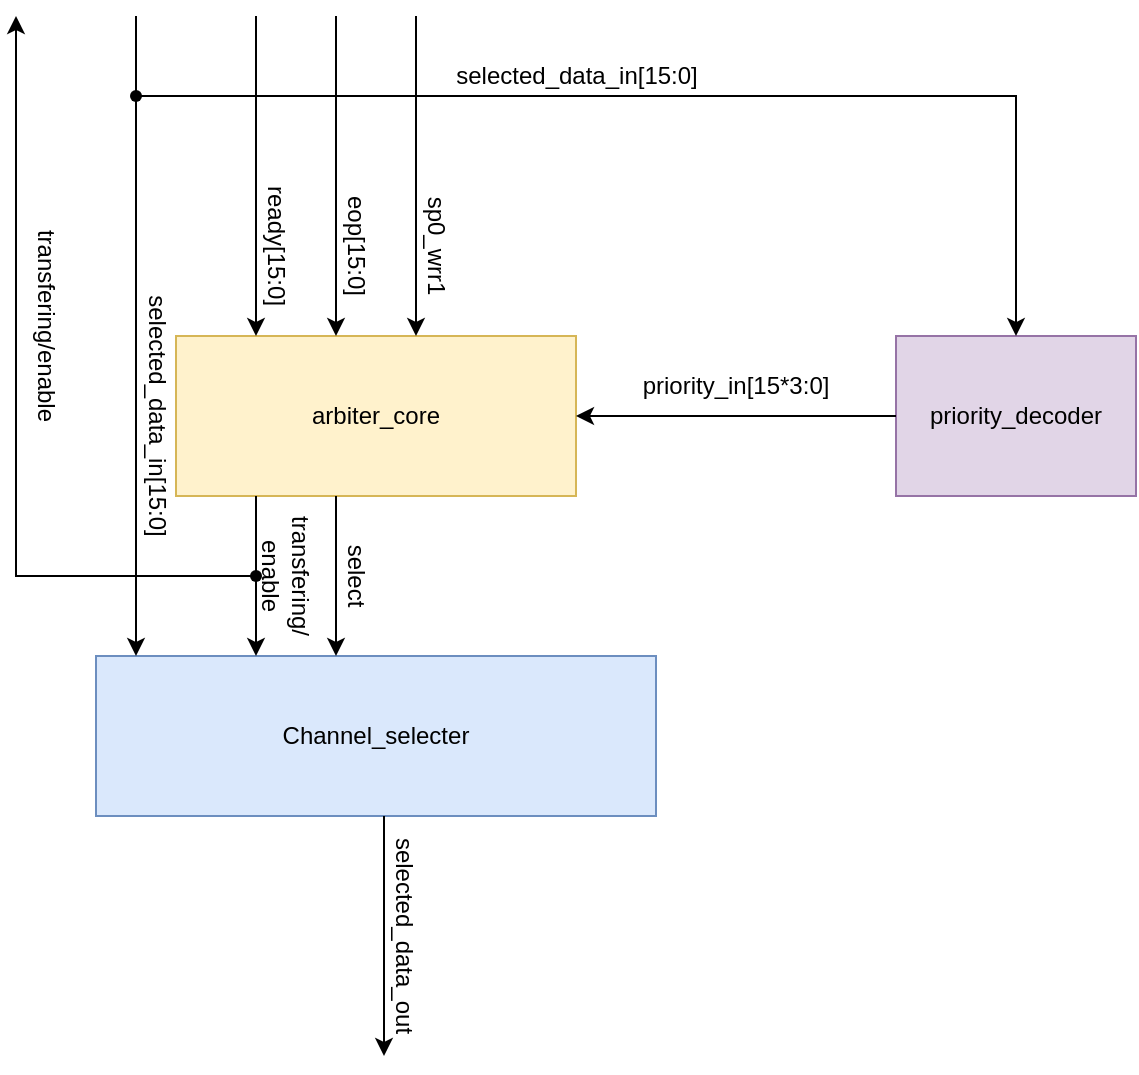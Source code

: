 <mxfile version="24.2.5" type="device">
  <diagram name="第 1 页" id="aDVClLwwEP9rFYvb4sIf">
    <mxGraphModel dx="658" dy="1626" grid="1" gridSize="10" guides="1" tooltips="1" connect="1" arrows="1" fold="1" page="1" pageScale="1" pageWidth="827" pageHeight="1169" math="0" shadow="0">
      <root>
        <mxCell id="0" />
        <mxCell id="1" parent="0" />
        <mxCell id="xwUSgQPvgnOLGQ-sqYbP-5" value="Channel_selecter" style="rounded=0;whiteSpace=wrap;html=1;connectable=0;fillColor=#dae8fc;strokeColor=#6c8ebf;" parent="1" vertex="1">
          <mxGeometry x="200" y="240" width="280" height="80" as="geometry" />
        </mxCell>
        <mxCell id="xwUSgQPvgnOLGQ-sqYbP-7" value="" style="endArrow=classic;html=1;rounded=0;" parent="1" edge="1">
          <mxGeometry width="50" height="50" relative="1" as="geometry">
            <mxPoint x="220" y="-80" as="sourcePoint" />
            <mxPoint x="220" y="240" as="targetPoint" />
          </mxGeometry>
        </mxCell>
        <mxCell id="xwUSgQPvgnOLGQ-sqYbP-8" value="selected_data_in[15:0]" style="text;html=1;align=center;verticalAlign=middle;whiteSpace=wrap;rounded=0;rotation=90;aspect=fixed;" parent="1" vertex="1">
          <mxGeometry x="180" y="110" width="101.01" height="20" as="geometry" />
        </mxCell>
        <mxCell id="xwUSgQPvgnOLGQ-sqYbP-9" value="" style="endArrow=classic;html=1;rounded=0;exitX=0;exitY=1;exitDx=0;exitDy=0;entryX=1;entryY=1;entryDx=0;entryDy=0;" parent="1" source="xwUSgQPvgnOLGQ-sqYbP-10" target="xwUSgQPvgnOLGQ-sqYbP-10" edge="1">
          <mxGeometry width="50" height="50" relative="1" as="geometry">
            <mxPoint x="280" y="260" as="sourcePoint" />
            <mxPoint x="280" y="440" as="targetPoint" />
          </mxGeometry>
        </mxCell>
        <mxCell id="xwUSgQPvgnOLGQ-sqYbP-10" value="selected_data_out" style="text;html=1;align=center;verticalAlign=middle;whiteSpace=wrap;rounded=0;rotation=90;" parent="1" vertex="1">
          <mxGeometry x="294" y="370" width="120" height="20" as="geometry" />
        </mxCell>
        <mxCell id="xwUSgQPvgnOLGQ-sqYbP-11" value="arbiter_core" style="rounded=0;whiteSpace=wrap;html=1;connectable=0;fillColor=#fff2cc;strokeColor=#d6b656;" parent="1" vertex="1">
          <mxGeometry x="240" y="80" width="200" height="80" as="geometry" />
        </mxCell>
        <mxCell id="xwUSgQPvgnOLGQ-sqYbP-12" value="" style="endArrow=classic;html=1;rounded=0;" parent="1" edge="1">
          <mxGeometry width="50" height="50" relative="1" as="geometry">
            <mxPoint x="280" y="-80" as="sourcePoint" />
            <mxPoint x="280" y="80" as="targetPoint" />
          </mxGeometry>
        </mxCell>
        <mxCell id="xwUSgQPvgnOLGQ-sqYbP-14" value="ready[15:0]" style="text;html=1;align=center;verticalAlign=middle;whiteSpace=wrap;rounded=0;rotation=90;" parent="1" vertex="1">
          <mxGeometry x="260" y="20" width="60" height="30" as="geometry" />
        </mxCell>
        <mxCell id="xwUSgQPvgnOLGQ-sqYbP-15" value="" style="endArrow=classic;html=1;rounded=0;" parent="1" edge="1">
          <mxGeometry width="50" height="50" relative="1" as="geometry">
            <mxPoint x="320" y="-80" as="sourcePoint" />
            <mxPoint x="320" y="80" as="targetPoint" />
          </mxGeometry>
        </mxCell>
        <mxCell id="xwUSgQPvgnOLGQ-sqYbP-16" value="eop[15:0]" style="text;html=1;align=center;verticalAlign=middle;whiteSpace=wrap;rounded=0;rotation=90;" parent="1" vertex="1">
          <mxGeometry x="300" y="20" width="60" height="30" as="geometry" />
        </mxCell>
        <mxCell id="xwUSgQPvgnOLGQ-sqYbP-17" value="" style="endArrow=classic;html=1;rounded=0;" parent="1" edge="1">
          <mxGeometry width="50" height="50" relative="1" as="geometry">
            <mxPoint x="280" y="160" as="sourcePoint" />
            <mxPoint x="280" y="240" as="targetPoint" />
          </mxGeometry>
        </mxCell>
        <mxCell id="xwUSgQPvgnOLGQ-sqYbP-18" value="transfering/&lt;div&gt;enable&lt;/div&gt;" style="text;html=1;align=center;verticalAlign=middle;whiteSpace=wrap;rounded=0;rotation=90;" parent="1" vertex="1">
          <mxGeometry x="260" y="185" width="70" height="30" as="geometry" />
        </mxCell>
        <mxCell id="xwUSgQPvgnOLGQ-sqYbP-19" value="" style="endArrow=classic;html=1;rounded=0;" parent="1" edge="1">
          <mxGeometry width="50" height="50" relative="1" as="geometry">
            <mxPoint x="320" y="160" as="sourcePoint" />
            <mxPoint x="320" y="240" as="targetPoint" />
          </mxGeometry>
        </mxCell>
        <mxCell id="xwUSgQPvgnOLGQ-sqYbP-21" value="select" style="text;html=1;align=center;verticalAlign=middle;whiteSpace=wrap;rounded=0;rotation=90;" parent="1" vertex="1">
          <mxGeometry x="300" y="185" width="60" height="30" as="geometry" />
        </mxCell>
        <mxCell id="xwUSgQPvgnOLGQ-sqYbP-22" value="priority_decoder" style="rounded=0;whiteSpace=wrap;html=1;fillColor=#e1d5e7;strokeColor=#9673a6;connectable=0;" parent="1" vertex="1">
          <mxGeometry x="600" y="80" width="120" height="80" as="geometry" />
        </mxCell>
        <mxCell id="xwUSgQPvgnOLGQ-sqYbP-23" value="" style="endArrow=classic;html=1;rounded=0;" parent="1" edge="1">
          <mxGeometry width="50" height="50" relative="1" as="geometry">
            <mxPoint x="600" y="120" as="sourcePoint" />
            <mxPoint x="440" y="120" as="targetPoint" />
          </mxGeometry>
        </mxCell>
        <mxCell id="xwUSgQPvgnOLGQ-sqYbP-26" value="priority_in[15*3:0]" style="text;html=1;align=center;verticalAlign=middle;whiteSpace=wrap;rounded=0;" parent="1" vertex="1">
          <mxGeometry x="490" y="90" width="60" height="30" as="geometry" />
        </mxCell>
        <mxCell id="xwUSgQPvgnOLGQ-sqYbP-27" value="" style="endArrow=classic;html=1;rounded=0;" parent="1" edge="1">
          <mxGeometry width="50" height="50" relative="1" as="geometry">
            <mxPoint x="220" y="-40" as="sourcePoint" />
            <mxPoint x="660" y="80" as="targetPoint" />
            <Array as="points">
              <mxPoint x="660" y="-40" />
            </Array>
          </mxGeometry>
        </mxCell>
        <mxCell id="xwUSgQPvgnOLGQ-sqYbP-28" value="selected_data_in[15:0]" style="text;html=1;align=center;verticalAlign=middle;whiteSpace=wrap;rounded=0;rotation=0;aspect=fixed;" parent="1" vertex="1">
          <mxGeometry x="390" y="-60" width="101.01" height="20" as="geometry" />
        </mxCell>
        <mxCell id="xwUSgQPvgnOLGQ-sqYbP-29" value="" style="shape=waypoint;sketch=0;fillStyle=solid;size=6;pointerEvents=1;points=[];fillColor=none;resizable=0;rotatable=0;perimeter=centerPerimeter;snapToPoint=1;connectable=0;" parent="1" vertex="1">
          <mxGeometry x="210" y="-50" width="20" height="20" as="geometry" />
        </mxCell>
        <mxCell id="xwUSgQPvgnOLGQ-sqYbP-33" value="" style="endArrow=classic;html=1;rounded=0;exitX=0.5;exitY=1;exitDx=0;exitDy=0;" parent="1" source="xwUSgQPvgnOLGQ-sqYbP-18" edge="1">
          <mxGeometry width="50" height="50" relative="1" as="geometry">
            <mxPoint x="410" y="190" as="sourcePoint" />
            <mxPoint x="160" y="-80" as="targetPoint" />
            <Array as="points">
              <mxPoint x="160" y="200" />
            </Array>
          </mxGeometry>
        </mxCell>
        <mxCell id="xwUSgQPvgnOLGQ-sqYbP-34" value="transfering/enable" style="text;html=1;align=center;verticalAlign=middle;whiteSpace=wrap;rounded=0;rotation=90;" parent="1" vertex="1">
          <mxGeometry x="120" y="60" width="110" height="30" as="geometry" />
        </mxCell>
        <mxCell id="xwUSgQPvgnOLGQ-sqYbP-35" value="" style="shape=waypoint;sketch=0;fillStyle=solid;size=6;pointerEvents=1;points=[];fillColor=none;resizable=0;rotatable=0;perimeter=centerPerimeter;snapToPoint=1;connectable=0;" parent="1" vertex="1">
          <mxGeometry x="270" y="190" width="20" height="20" as="geometry" />
        </mxCell>
        <mxCell id="Dxowv6zjLSt3e4Pd8ooW-1" value="" style="endArrow=classic;html=1;rounded=0;" edge="1" parent="1">
          <mxGeometry width="50" height="50" relative="1" as="geometry">
            <mxPoint x="360" y="-80" as="sourcePoint" />
            <mxPoint x="360" y="80" as="targetPoint" />
          </mxGeometry>
        </mxCell>
        <mxCell id="Dxowv6zjLSt3e4Pd8ooW-2" value="sp0_wrr1" style="text;html=1;align=center;verticalAlign=middle;whiteSpace=wrap;rounded=0;rotation=90;" vertex="1" parent="1">
          <mxGeometry x="340" y="20" width="60" height="30" as="geometry" />
        </mxCell>
      </root>
    </mxGraphModel>
  </diagram>
</mxfile>
